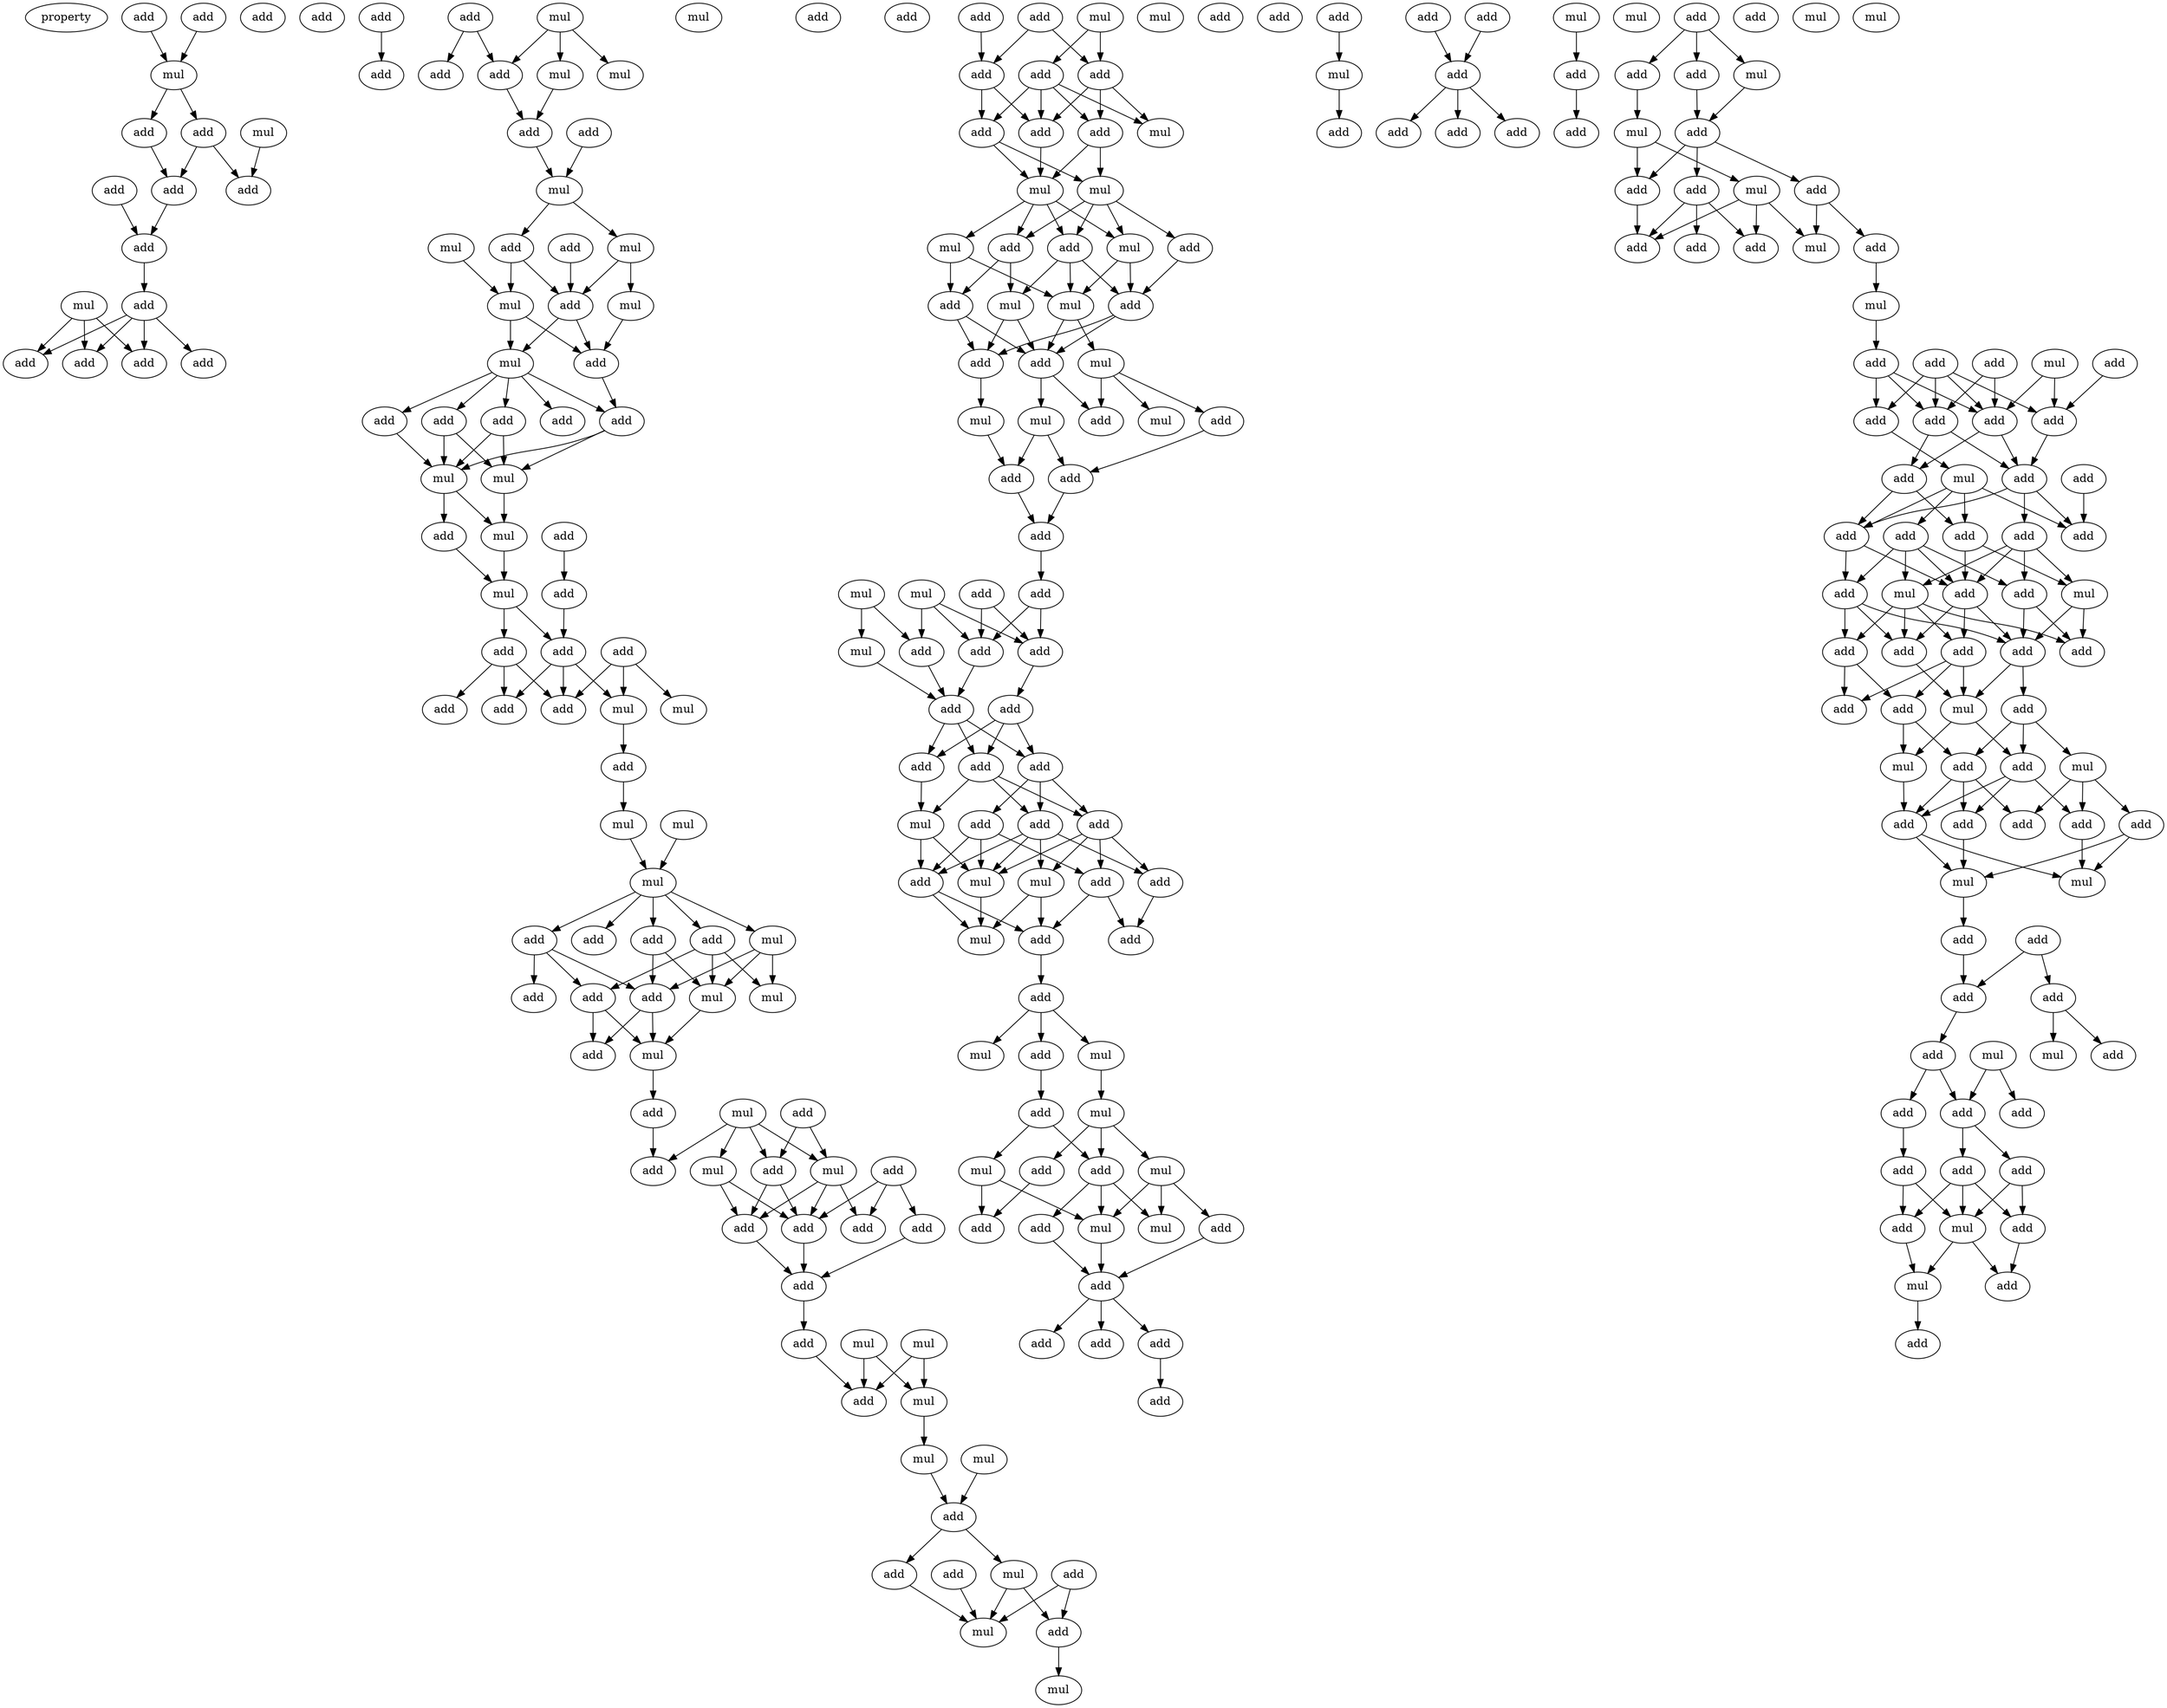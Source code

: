 digraph {
    node [fontcolor=black]
    property [mul=2,lf=1.8]
    0 [ label = add ];
    1 [ label = add ];
    2 [ label = add ];
    3 [ label = add ];
    4 [ label = mul ];
    5 [ label = mul ];
    6 [ label = add ];
    7 [ label = add ];
    8 [ label = add ];
    9 [ label = add ];
    10 [ label = add ];
    11 [ label = add ];
    12 [ label = add ];
    13 [ label = mul ];
    14 [ label = add ];
    15 [ label = add ];
    16 [ label = add ];
    17 [ label = add ];
    18 [ label = add ];
    19 [ label = add ];
    20 [ label = add ];
    21 [ label = mul ];
    22 [ label = add ];
    23 [ label = mul ];
    24 [ label = mul ];
    25 [ label = add ];
    26 [ label = add ];
    27 [ label = add ];
    28 [ label = mul ];
    29 [ label = mul ];
    30 [ label = add ];
    31 [ label = add ];
    32 [ label = mul ];
    33 [ label = mul ];
    34 [ label = add ];
    35 [ label = mul ];
    36 [ label = mul ];
    37 [ label = add ];
    38 [ label = add ];
    39 [ label = add ];
    40 [ label = add ];
    41 [ label = add ];
    42 [ label = add ];
    43 [ label = mul ];
    44 [ label = mul ];
    45 [ label = add ];
    46 [ label = add ];
    47 [ label = mul ];
    48 [ label = mul ];
    49 [ label = add ];
    50 [ label = add ];
    51 [ label = add ];
    52 [ label = add ];
    53 [ label = mul ];
    54 [ label = add ];
    55 [ label = add ];
    56 [ label = add ];
    57 [ label = mul ];
    58 [ label = add ];
    59 [ label = mul ];
    60 [ label = mul ];
    61 [ label = mul ];
    62 [ label = mul ];
    63 [ label = add ];
    64 [ label = add ];
    65 [ label = add ];
    66 [ label = mul ];
    67 [ label = add ];
    68 [ label = add ];
    69 [ label = mul ];
    70 [ label = add ];
    71 [ label = mul ];
    72 [ label = add ];
    73 [ label = mul ];
    74 [ label = add ];
    75 [ label = mul ];
    76 [ label = add ];
    77 [ label = add ];
    78 [ label = add ];
    79 [ label = add ];
    80 [ label = add ];
    81 [ label = mul ];
    82 [ label = mul ];
    83 [ label = add ];
    84 [ label = add ];
    85 [ label = add ];
    86 [ label = add ];
    87 [ label = add ];
    88 [ label = mul ];
    89 [ label = add ];
    90 [ label = add ];
    91 [ label = mul ];
    92 [ label = add ];
    93 [ label = mul ];
    94 [ label = mul ];
    95 [ label = add ];
    96 [ label = mul ];
    97 [ label = add ];
    98 [ label = add ];
    99 [ label = add ];
    100 [ label = add ];
    101 [ label = mul ];
    102 [ label = mul ];
    103 [ label = add ];
    104 [ label = mul ];
    105 [ label = mul ];
    106 [ label = add ];
    107 [ label = add ];
    108 [ label = add ];
    109 [ label = add ];
    110 [ label = add ];
    111 [ label = add ];
    112 [ label = add ];
    113 [ label = add ];
    114 [ label = mul ];
    115 [ label = mul ];
    116 [ label = mul ];
    117 [ label = add ];
    118 [ label = mul ];
    119 [ label = add ];
    120 [ label = mul ];
    121 [ label = add ];
    122 [ label = mul ];
    123 [ label = add ];
    124 [ label = add ];
    125 [ label = mul ];
    126 [ label = add ];
    127 [ label = mul ];
    128 [ label = add ];
    129 [ label = mul ];
    130 [ label = add ];
    131 [ label = mul ];
    132 [ label = mul ];
    133 [ label = add ];
    134 [ label = add ];
    135 [ label = add ];
    136 [ label = add ];
    137 [ label = add ];
    138 [ label = mul ];
    139 [ label = mul ];
    140 [ label = add ];
    141 [ label = add ];
    142 [ label = mul ];
    143 [ label = add ];
    144 [ label = mul ];
    145 [ label = add ];
    146 [ label = add ];
    147 [ label = add ];
    148 [ label = add ];
    149 [ label = add ];
    150 [ label = add ];
    151 [ label = mul ];
    152 [ label = add ];
    153 [ label = add ];
    154 [ label = add ];
    155 [ label = add ];
    156 [ label = mul ];
    157 [ label = add ];
    158 [ label = mul ];
    159 [ label = add ];
    160 [ label = add ];
    161 [ label = mul ];
    162 [ label = add ];
    163 [ label = add ];
    164 [ label = mul ];
    165 [ label = mul ];
    166 [ label = add ];
    167 [ label = add ];
    168 [ label = mul ];
    169 [ label = add ];
    170 [ label = add ];
    171 [ label = add ];
    172 [ label = mul ];
    173 [ label = mul ];
    174 [ label = add ];
    175 [ label = add ];
    176 [ label = mul ];
    177 [ label = add ];
    178 [ label = mul ];
    179 [ label = add ];
    180 [ label = add ];
    181 [ label = add ];
    182 [ label = add ];
    183 [ label = add ];
    184 [ label = add ];
    185 [ label = add ];
    186 [ label = mul ];
    187 [ label = add ];
    188 [ label = add ];
    189 [ label = add ];
    190 [ label = add ];
    191 [ label = mul ];
    192 [ label = add ];
    193 [ label = add ];
    194 [ label = mul ];
    195 [ label = add ];
    196 [ label = add ];
    197 [ label = add ];
    198 [ label = add ];
    199 [ label = add ];
    200 [ label = add ];
    201 [ label = mul ];
    202 [ label = add ];
    203 [ label = mul ];
    204 [ label = add ];
    205 [ label = add ];
    206 [ label = add ];
    207 [ label = mul ];
    208 [ label = add ];
    209 [ label = add ];
    210 [ label = add ];
    211 [ label = mul ];
    212 [ label = add ];
    213 [ label = add ];
    214 [ label = mul ];
    215 [ label = add ];
    216 [ label = mul ];
    217 [ label = add ];
    218 [ label = add ];
    219 [ label = add ];
    220 [ label = add ];
    221 [ label = add ];
    222 [ label = add ];
    223 [ label = add ];
    224 [ label = add ];
    225 [ label = mul ];
    226 [ label = add ];
    227 [ label = add ];
    228 [ label = add ];
    229 [ label = add ];
    230 [ label = add ];
    231 [ label = add ];
    232 [ label = add ];
    233 [ label = mul ];
    234 [ label = add ];
    235 [ label = mul ];
    236 [ label = add ];
    237 [ label = add ];
    238 [ label = add ];
    239 [ label = add ];
    240 [ label = add ];
    241 [ label = add ];
    242 [ label = add ];
    243 [ label = add ];
    244 [ label = mul ];
    245 [ label = add ];
    246 [ label = add ];
    247 [ label = add ];
    248 [ label = mul ];
    249 [ label = add ];
    250 [ label = mul ];
    251 [ label = add ];
    252 [ label = add ];
    253 [ label = add ];
    254 [ label = add ];
    255 [ label = add ];
    256 [ label = mul ];
    257 [ label = mul ];
    258 [ label = add ];
    259 [ label = add ];
    260 [ label = mul ];
    261 [ label = add ];
    262 [ label = add ];
    263 [ label = mul ];
    264 [ label = add ];
    265 [ label = add ];
    266 [ label = mul ];
    267 [ label = add ];
    268 [ label = add ];
    269 [ label = add ];
    270 [ label = add ];
    271 [ label = add ];
    272 [ label = add ];
    273 [ label = add ];
    274 [ label = add ];
    275 [ label = mul ];
    276 [ label = mul ];
    277 [ label = add ];
    278 [ label = mul ];
    279 [ label = add ];
    0 -> 4 [ name = 0 ];
    3 -> 4 [ name = 1 ];
    4 -> 6 [ name = 2 ];
    4 -> 7 [ name = 3 ];
    5 -> 10 [ name = 4 ];
    6 -> 8 [ name = 5 ];
    6 -> 10 [ name = 6 ];
    7 -> 8 [ name = 7 ];
    8 -> 11 [ name = 8 ];
    9 -> 11 [ name = 9 ];
    11 -> 12 [ name = 10 ];
    12 -> 15 [ name = 11 ];
    12 -> 16 [ name = 12 ];
    12 -> 17 [ name = 13 ];
    12 -> 18 [ name = 14 ];
    13 -> 15 [ name = 15 ];
    13 -> 16 [ name = 16 ];
    13 -> 17 [ name = 17 ];
    14 -> 19 [ name = 18 ];
    20 -> 22 [ name = 19 ];
    20 -> 25 [ name = 20 ];
    21 -> 23 [ name = 21 ];
    21 -> 24 [ name = 22 ];
    21 -> 25 [ name = 23 ];
    23 -> 27 [ name = 24 ];
    25 -> 27 [ name = 25 ];
    26 -> 28 [ name = 26 ];
    27 -> 28 [ name = 27 ];
    28 -> 30 [ name = 28 ];
    28 -> 32 [ name = 29 ];
    29 -> 33 [ name = 30 ];
    30 -> 33 [ name = 31 ];
    30 -> 34 [ name = 32 ];
    31 -> 34 [ name = 33 ];
    32 -> 34 [ name = 34 ];
    32 -> 35 [ name = 35 ];
    33 -> 36 [ name = 36 ];
    33 -> 37 [ name = 37 ];
    34 -> 36 [ name = 38 ];
    34 -> 37 [ name = 39 ];
    35 -> 37 [ name = 40 ];
    36 -> 38 [ name = 41 ];
    36 -> 39 [ name = 42 ];
    36 -> 40 [ name = 43 ];
    36 -> 41 [ name = 44 ];
    36 -> 42 [ name = 45 ];
    37 -> 41 [ name = 46 ];
    38 -> 43 [ name = 47 ];
    38 -> 44 [ name = 48 ];
    40 -> 43 [ name = 49 ];
    41 -> 43 [ name = 50 ];
    41 -> 44 [ name = 51 ];
    42 -> 43 [ name = 52 ];
    42 -> 44 [ name = 53 ];
    43 -> 45 [ name = 54 ];
    43 -> 47 [ name = 55 ];
    44 -> 47 [ name = 56 ];
    45 -> 48 [ name = 57 ];
    46 -> 49 [ name = 58 ];
    47 -> 48 [ name = 59 ];
    48 -> 50 [ name = 60 ];
    48 -> 52 [ name = 61 ];
    49 -> 50 [ name = 62 ];
    50 -> 55 [ name = 63 ];
    50 -> 56 [ name = 64 ];
    50 -> 57 [ name = 65 ];
    51 -> 53 [ name = 66 ];
    51 -> 55 [ name = 67 ];
    51 -> 57 [ name = 68 ];
    52 -> 54 [ name = 69 ];
    52 -> 55 [ name = 70 ];
    52 -> 56 [ name = 71 ];
    57 -> 58 [ name = 72 ];
    58 -> 59 [ name = 73 ];
    59 -> 62 [ name = 74 ];
    61 -> 62 [ name = 75 ];
    62 -> 63 [ name = 76 ];
    62 -> 64 [ name = 77 ];
    62 -> 65 [ name = 78 ];
    62 -> 66 [ name = 79 ];
    62 -> 67 [ name = 80 ];
    63 -> 68 [ name = 81 ];
    63 -> 70 [ name = 82 ];
    63 -> 72 [ name = 83 ];
    65 -> 69 [ name = 84 ];
    65 -> 72 [ name = 85 ];
    66 -> 69 [ name = 86 ];
    66 -> 71 [ name = 87 ];
    66 -> 72 [ name = 88 ];
    67 -> 68 [ name = 89 ];
    67 -> 69 [ name = 90 ];
    67 -> 71 [ name = 91 ];
    68 -> 73 [ name = 92 ];
    68 -> 74 [ name = 93 ];
    69 -> 73 [ name = 94 ];
    72 -> 73 [ name = 95 ];
    72 -> 74 [ name = 96 ];
    73 -> 76 [ name = 97 ];
    75 -> 79 [ name = 98 ];
    75 -> 80 [ name = 99 ];
    75 -> 81 [ name = 100 ];
    75 -> 82 [ name = 101 ];
    76 -> 79 [ name = 102 ];
    77 -> 80 [ name = 103 ];
    77 -> 81 [ name = 104 ];
    78 -> 84 [ name = 105 ];
    78 -> 85 [ name = 106 ];
    78 -> 86 [ name = 107 ];
    80 -> 83 [ name = 108 ];
    80 -> 86 [ name = 109 ];
    81 -> 83 [ name = 110 ];
    81 -> 85 [ name = 111 ];
    81 -> 86 [ name = 112 ];
    82 -> 83 [ name = 113 ];
    82 -> 86 [ name = 114 ];
    83 -> 87 [ name = 115 ];
    84 -> 87 [ name = 116 ];
    86 -> 87 [ name = 117 ];
    87 -> 90 [ name = 118 ];
    88 -> 92 [ name = 119 ];
    88 -> 93 [ name = 120 ];
    90 -> 92 [ name = 121 ];
    91 -> 92 [ name = 122 ];
    91 -> 93 [ name = 123 ];
    93 -> 94 [ name = 124 ];
    94 -> 97 [ name = 125 ];
    96 -> 97 [ name = 126 ];
    97 -> 98 [ name = 127 ];
    97 -> 101 [ name = 128 ];
    98 -> 102 [ name = 129 ];
    99 -> 102 [ name = 130 ];
    100 -> 102 [ name = 131 ];
    100 -> 103 [ name = 132 ];
    101 -> 102 [ name = 133 ];
    101 -> 103 [ name = 134 ];
    103 -> 104 [ name = 135 ];
    105 -> 108 [ name = 136 ];
    105 -> 110 [ name = 137 ];
    106 -> 109 [ name = 138 ];
    106 -> 110 [ name = 139 ];
    107 -> 109 [ name = 140 ];
    108 -> 111 [ name = 141 ];
    108 -> 112 [ name = 142 ];
    108 -> 113 [ name = 143 ];
    108 -> 114 [ name = 144 ];
    109 -> 111 [ name = 145 ];
    109 -> 112 [ name = 146 ];
    110 -> 111 [ name = 147 ];
    110 -> 113 [ name = 148 ];
    110 -> 114 [ name = 149 ];
    111 -> 115 [ name = 150 ];
    112 -> 115 [ name = 151 ];
    112 -> 116 [ name = 152 ];
    113 -> 115 [ name = 153 ];
    113 -> 116 [ name = 154 ];
    115 -> 117 [ name = 155 ];
    115 -> 118 [ name = 156 ];
    115 -> 119 [ name = 157 ];
    115 -> 120 [ name = 158 ];
    116 -> 117 [ name = 159 ];
    116 -> 118 [ name = 160 ];
    116 -> 119 [ name = 161 ];
    116 -> 121 [ name = 162 ];
    117 -> 122 [ name = 163 ];
    117 -> 123 [ name = 164 ];
    117 -> 125 [ name = 165 ];
    118 -> 122 [ name = 166 ];
    118 -> 123 [ name = 167 ];
    119 -> 124 [ name = 168 ];
    119 -> 125 [ name = 169 ];
    120 -> 122 [ name = 170 ];
    120 -> 124 [ name = 171 ];
    121 -> 123 [ name = 172 ];
    122 -> 126 [ name = 173 ];
    122 -> 127 [ name = 174 ];
    123 -> 126 [ name = 175 ];
    123 -> 128 [ name = 176 ];
    124 -> 126 [ name = 177 ];
    124 -> 128 [ name = 178 ];
    125 -> 126 [ name = 179 ];
    125 -> 128 [ name = 180 ];
    126 -> 130 [ name = 181 ];
    126 -> 131 [ name = 182 ];
    127 -> 129 [ name = 183 ];
    127 -> 130 [ name = 184 ];
    127 -> 133 [ name = 185 ];
    128 -> 132 [ name = 186 ];
    131 -> 134 [ name = 187 ];
    131 -> 135 [ name = 188 ];
    132 -> 134 [ name = 189 ];
    133 -> 135 [ name = 190 ];
    134 -> 136 [ name = 191 ];
    135 -> 136 [ name = 192 ];
    136 -> 140 [ name = 193 ];
    137 -> 141 [ name = 194 ];
    137 -> 143 [ name = 195 ];
    138 -> 141 [ name = 196 ];
    138 -> 143 [ name = 197 ];
    138 -> 145 [ name = 198 ];
    139 -> 142 [ name = 199 ];
    139 -> 145 [ name = 200 ];
    140 -> 141 [ name = 201 ];
    140 -> 143 [ name = 202 ];
    141 -> 147 [ name = 203 ];
    142 -> 146 [ name = 204 ];
    143 -> 146 [ name = 205 ];
    145 -> 146 [ name = 206 ];
    146 -> 148 [ name = 207 ];
    146 -> 149 [ name = 208 ];
    146 -> 150 [ name = 209 ];
    147 -> 148 [ name = 210 ];
    147 -> 149 [ name = 211 ];
    147 -> 150 [ name = 212 ];
    148 -> 151 [ name = 213 ];
    148 -> 152 [ name = 214 ];
    148 -> 153 [ name = 215 ];
    149 -> 151 [ name = 216 ];
    150 -> 152 [ name = 217 ];
    150 -> 153 [ name = 218 ];
    150 -> 154 [ name = 219 ];
    151 -> 156 [ name = 220 ];
    151 -> 159 [ name = 221 ];
    152 -> 155 [ name = 222 ];
    152 -> 156 [ name = 223 ];
    152 -> 158 [ name = 224 ];
    152 -> 159 [ name = 225 ];
    153 -> 155 [ name = 226 ];
    153 -> 156 [ name = 227 ];
    153 -> 157 [ name = 228 ];
    153 -> 158 [ name = 229 ];
    154 -> 156 [ name = 230 ];
    154 -> 157 [ name = 231 ];
    154 -> 159 [ name = 232 ];
    155 -> 160 [ name = 233 ];
    156 -> 161 [ name = 234 ];
    157 -> 160 [ name = 235 ];
    157 -> 162 [ name = 236 ];
    158 -> 161 [ name = 237 ];
    158 -> 162 [ name = 238 ];
    159 -> 161 [ name = 239 ];
    159 -> 162 [ name = 240 ];
    162 -> 163 [ name = 241 ];
    163 -> 164 [ name = 242 ];
    163 -> 165 [ name = 243 ];
    163 -> 167 [ name = 244 ];
    165 -> 168 [ name = 245 ];
    167 -> 169 [ name = 246 ];
    168 -> 170 [ name = 247 ];
    168 -> 171 [ name = 248 ];
    168 -> 173 [ name = 249 ];
    169 -> 170 [ name = 250 ];
    169 -> 172 [ name = 251 ];
    170 -> 174 [ name = 252 ];
    170 -> 176 [ name = 253 ];
    170 -> 178 [ name = 254 ];
    171 -> 177 [ name = 255 ];
    172 -> 176 [ name = 256 ];
    172 -> 177 [ name = 257 ];
    173 -> 175 [ name = 258 ];
    173 -> 176 [ name = 259 ];
    173 -> 178 [ name = 260 ];
    174 -> 179 [ name = 261 ];
    175 -> 179 [ name = 262 ];
    176 -> 179 [ name = 263 ];
    179 -> 180 [ name = 264 ];
    179 -> 181 [ name = 265 ];
    179 -> 182 [ name = 266 ];
    182 -> 183 [ name = 267 ];
    185 -> 186 [ name = 268 ];
    186 -> 189 [ name = 269 ];
    187 -> 190 [ name = 270 ];
    188 -> 190 [ name = 271 ];
    190 -> 192 [ name = 272 ];
    190 -> 193 [ name = 273 ];
    190 -> 195 [ name = 274 ];
    191 -> 196 [ name = 275 ];
    196 -> 198 [ name = 276 ];
    197 -> 200 [ name = 277 ];
    197 -> 201 [ name = 278 ];
    197 -> 202 [ name = 279 ];
    200 -> 203 [ name = 280 ];
    201 -> 204 [ name = 281 ];
    202 -> 204 [ name = 282 ];
    203 -> 207 [ name = 283 ];
    203 -> 208 [ name = 284 ];
    204 -> 205 [ name = 285 ];
    204 -> 206 [ name = 286 ];
    204 -> 208 [ name = 287 ];
    205 -> 211 [ name = 288 ];
    205 -> 212 [ name = 289 ];
    206 -> 209 [ name = 290 ];
    206 -> 210 [ name = 291 ];
    206 -> 213 [ name = 292 ];
    207 -> 209 [ name = 293 ];
    207 -> 210 [ name = 294 ];
    207 -> 211 [ name = 295 ];
    208 -> 210 [ name = 296 ];
    212 -> 214 [ name = 297 ];
    214 -> 215 [ name = 298 ];
    215 -> 220 [ name = 299 ];
    215 -> 222 [ name = 300 ];
    215 -> 223 [ name = 301 ];
    216 -> 221 [ name = 302 ];
    216 -> 223 [ name = 303 ];
    217 -> 220 [ name = 304 ];
    217 -> 221 [ name = 305 ];
    217 -> 222 [ name = 306 ];
    217 -> 223 [ name = 307 ];
    218 -> 221 [ name = 308 ];
    219 -> 220 [ name = 309 ];
    219 -> 223 [ name = 310 ];
    220 -> 224 [ name = 311 ];
    220 -> 226 [ name = 312 ];
    221 -> 224 [ name = 313 ];
    222 -> 225 [ name = 314 ];
    223 -> 224 [ name = 315 ];
    223 -> 226 [ name = 316 ];
    224 -> 229 [ name = 317 ];
    224 -> 230 [ name = 318 ];
    224 -> 232 [ name = 319 ];
    225 -> 228 [ name = 320 ];
    225 -> 229 [ name = 321 ];
    225 -> 230 [ name = 322 ];
    225 -> 231 [ name = 323 ];
    226 -> 228 [ name = 324 ];
    226 -> 229 [ name = 325 ];
    227 -> 230 [ name = 326 ];
    228 -> 233 [ name = 327 ];
    228 -> 234 [ name = 328 ];
    229 -> 234 [ name = 329 ];
    229 -> 236 [ name = 330 ];
    231 -> 234 [ name = 331 ];
    231 -> 235 [ name = 332 ];
    231 -> 236 [ name = 333 ];
    231 -> 237 [ name = 334 ];
    232 -> 233 [ name = 335 ];
    232 -> 234 [ name = 336 ];
    232 -> 235 [ name = 337 ];
    232 -> 237 [ name = 338 ];
    233 -> 240 [ name = 339 ];
    233 -> 241 [ name = 340 ];
    234 -> 238 [ name = 341 ];
    234 -> 239 [ name = 342 ];
    234 -> 241 [ name = 343 ];
    235 -> 238 [ name = 344 ];
    235 -> 239 [ name = 345 ];
    235 -> 240 [ name = 346 ];
    235 -> 242 [ name = 347 ];
    236 -> 238 [ name = 348 ];
    236 -> 241 [ name = 349 ];
    236 -> 242 [ name = 350 ];
    237 -> 240 [ name = 351 ];
    237 -> 241 [ name = 352 ];
    238 -> 244 [ name = 353 ];
    239 -> 243 [ name = 354 ];
    239 -> 244 [ name = 355 ];
    239 -> 246 [ name = 356 ];
    241 -> 244 [ name = 357 ];
    241 -> 245 [ name = 358 ];
    242 -> 243 [ name = 359 ];
    242 -> 246 [ name = 360 ];
    243 -> 247 [ name = 361 ];
    243 -> 248 [ name = 362 ];
    244 -> 248 [ name = 363 ];
    244 -> 249 [ name = 364 ];
    245 -> 247 [ name = 365 ];
    245 -> 249 [ name = 366 ];
    245 -> 250 [ name = 367 ];
    247 -> 251 [ name = 368 ];
    247 -> 252 [ name = 369 ];
    247 -> 254 [ name = 370 ];
    248 -> 251 [ name = 371 ];
    249 -> 251 [ name = 372 ];
    249 -> 253 [ name = 373 ];
    249 -> 254 [ name = 374 ];
    250 -> 252 [ name = 375 ];
    250 -> 253 [ name = 376 ];
    250 -> 255 [ name = 377 ];
    251 -> 256 [ name = 378 ];
    251 -> 257 [ name = 379 ];
    253 -> 257 [ name = 380 ];
    254 -> 256 [ name = 381 ];
    255 -> 256 [ name = 382 ];
    255 -> 257 [ name = 383 ];
    256 -> 259 [ name = 384 ];
    258 -> 261 [ name = 385 ];
    258 -> 262 [ name = 386 ];
    259 -> 261 [ name = 387 ];
    261 -> 265 [ name = 388 ];
    262 -> 263 [ name = 389 ];
    262 -> 264 [ name = 390 ];
    265 -> 267 [ name = 391 ];
    265 -> 268 [ name = 392 ];
    266 -> 267 [ name = 393 ];
    266 -> 269 [ name = 394 ];
    267 -> 270 [ name = 395 ];
    267 -> 272 [ name = 396 ];
    268 -> 271 [ name = 397 ];
    270 -> 273 [ name = 398 ];
    270 -> 274 [ name = 399 ];
    270 -> 275 [ name = 400 ];
    271 -> 273 [ name = 401 ];
    271 -> 275 [ name = 402 ];
    272 -> 274 [ name = 403 ];
    272 -> 275 [ name = 404 ];
    273 -> 278 [ name = 405 ];
    274 -> 277 [ name = 406 ];
    275 -> 277 [ name = 407 ];
    275 -> 278 [ name = 408 ];
    278 -> 279 [ name = 409 ];
}
